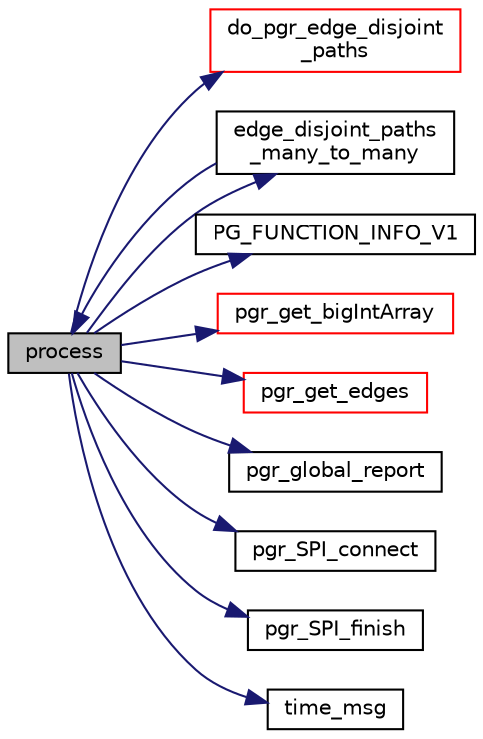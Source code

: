 digraph "process"
{
  edge [fontname="Helvetica",fontsize="10",labelfontname="Helvetica",labelfontsize="10"];
  node [fontname="Helvetica",fontsize="10",shape=record];
  rankdir="LR";
  Node54 [label="process",height=0.2,width=0.4,color="black", fillcolor="grey75", style="filled", fontcolor="black"];
  Node54 -> Node55 [color="midnightblue",fontsize="10",style="solid",fontname="Helvetica"];
  Node55 [label="do_pgr_edge_disjoint\l_paths",height=0.2,width=0.4,color="red", fillcolor="white", style="filled",URL="$edge__disjoint__paths__driver_8cpp.html#af803bb905273bb98498a91469dd673ae"];
  Node54 -> Node79 [color="midnightblue",fontsize="10",style="solid",fontname="Helvetica"];
  Node79 [label="edge_disjoint_paths\l_many_to_many",height=0.2,width=0.4,color="black", fillcolor="white", style="filled",URL="$edge__disjoint__paths_8c.html#a428ef5f43c537f6aa69378581e302e65"];
  Node79 -> Node54 [color="midnightblue",fontsize="10",style="solid",fontname="Helvetica"];
  Node54 -> Node80 [color="midnightblue",fontsize="10",style="solid",fontname="Helvetica"];
  Node80 [label="PG_FUNCTION_INFO_V1",height=0.2,width=0.4,color="black", fillcolor="white", style="filled",URL="$edge__disjoint__paths_8c.html#ae5f40f8f98c7c7b1a5452fed7cddb7c7"];
  Node54 -> Node81 [color="midnightblue",fontsize="10",style="solid",fontname="Helvetica"];
  Node81 [label="pgr_get_bigIntArray",height=0.2,width=0.4,color="red", fillcolor="white", style="filled",URL="$arrays__input_8c.html#a8b3b624e84ed449440408d11251384c1",tooltip="enforces the input array to be NOT empty "];
  Node54 -> Node84 [color="midnightblue",fontsize="10",style="solid",fontname="Helvetica"];
  Node84 [label="pgr_get_edges",height=0.2,width=0.4,color="red", fillcolor="white", style="filled",URL="$edges__input_8c.html#af663e291b6bdfe777789be38b6bfcf76",tooltip="basic edge_sql "];
  Node54 -> Node99 [color="midnightblue",fontsize="10",style="solid",fontname="Helvetica"];
  Node99 [label="pgr_global_report",height=0.2,width=0.4,color="black", fillcolor="white", style="filled",URL="$e__report_8c.html#aa7833fe4baf65aa901e1129575e7deb2",tooltip="notice & error "];
  Node54 -> Node100 [color="midnightblue",fontsize="10",style="solid",fontname="Helvetica"];
  Node100 [label="pgr_SPI_connect",height=0.2,width=0.4,color="black", fillcolor="white", style="filled",URL="$postgres__connection_8c.html#aef5deb780b1cf78c56b1794ab826ac64"];
  Node54 -> Node101 [color="midnightblue",fontsize="10",style="solid",fontname="Helvetica"];
  Node101 [label="pgr_SPI_finish",height=0.2,width=0.4,color="black", fillcolor="white", style="filled",URL="$postgres__connection_8c.html#ae36e7862564b5e72c25c9e26ae8e355f"];
  Node54 -> Node83 [color="midnightblue",fontsize="10",style="solid",fontname="Helvetica"];
  Node83 [label="time_msg",height=0.2,width=0.4,color="black", fillcolor="white", style="filled",URL="$time__msg_8c.html#a989d9723eb6d9be4cbf1214136286dbe"];
}
